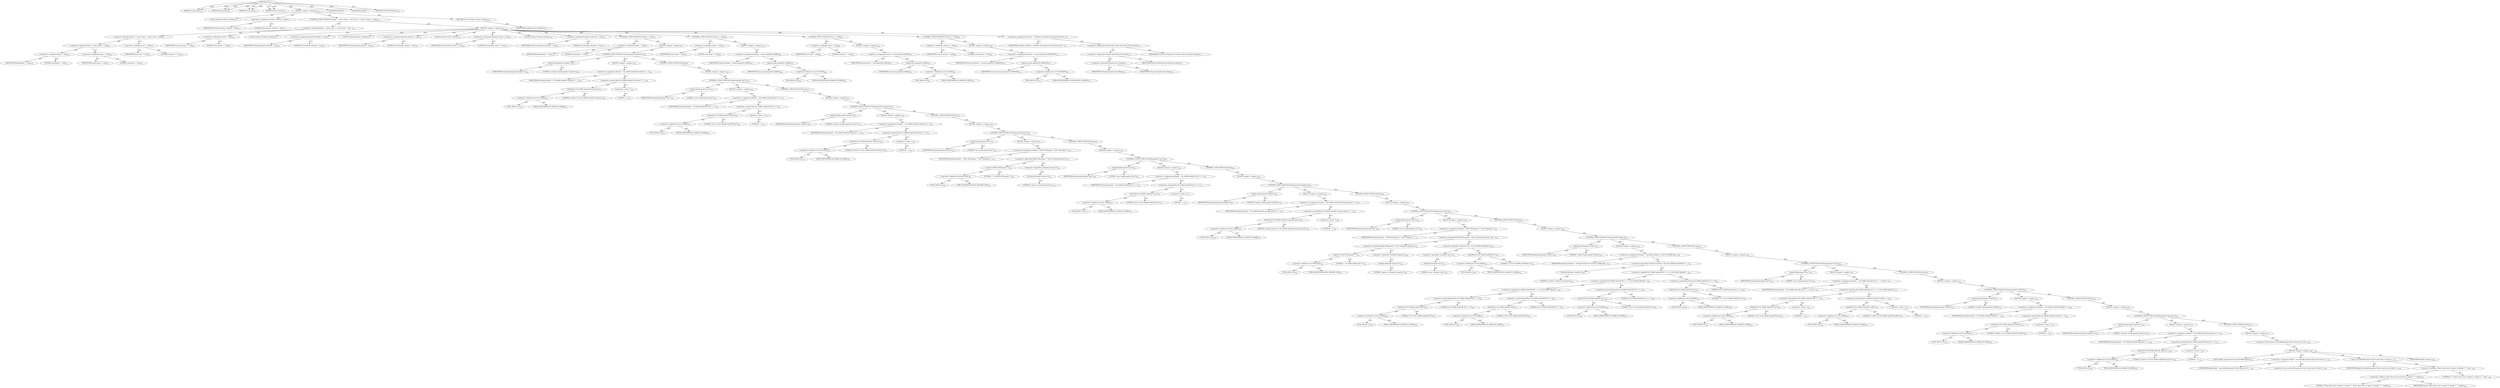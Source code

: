 digraph "isOs" {  
"111669149707" [label = <(METHOD,isOs)<SUB>215</SUB>> ]
"115964117008" [label = <(PARAM,String family)<SUB>215</SUB>> ]
"115964117009" [label = <(PARAM,String name)<SUB>215</SUB>> ]
"115964117010" [label = <(PARAM,String arch)<SUB>215</SUB>> ]
"115964117011" [label = <(PARAM,String version)<SUB>216</SUB>> ]
"25769803787" [label = <(BLOCK,&lt;empty&gt;,&lt;empty&gt;)<SUB>216</SUB>> ]
"94489280512" [label = <(LOCAL,boolean retValue: boolean)<SUB>217</SUB>> ]
"30064771098" [label = <(&lt;operator&gt;.assignment,boolean retValue = false)<SUB>217</SUB>> ]
"68719476758" [label = <(IDENTIFIER,retValue,boolean retValue = false)<SUB>217</SUB>> ]
"90194313228" [label = <(LITERAL,false,boolean retValue = false)<SUB>217</SUB>> ]
"47244640256" [label = <(CONTROL_STRUCTURE,IF,if (family != null || name != null || arch != null || version != null))<SUB>219</SUB>> ]
"30064771099" [label = <(&lt;operator&gt;.logicalOr,family != null || name != null || arch != null ...)<SUB>219</SUB>> ]
"30064771100" [label = <(&lt;operator&gt;.logicalOr,family != null || name != null || arch != null)<SUB>219</SUB>> ]
"30064771101" [label = <(&lt;operator&gt;.logicalOr,family != null || name != null)<SUB>219</SUB>> ]
"30064771102" [label = <(&lt;operator&gt;.notEquals,family != null)<SUB>219</SUB>> ]
"68719476759" [label = <(IDENTIFIER,family,family != null)<SUB>219</SUB>> ]
"90194313229" [label = <(LITERAL,null,family != null)<SUB>219</SUB>> ]
"30064771103" [label = <(&lt;operator&gt;.notEquals,name != null)<SUB>219</SUB>> ]
"68719476760" [label = <(IDENTIFIER,name,name != null)<SUB>219</SUB>> ]
"90194313230" [label = <(LITERAL,null,name != null)<SUB>219</SUB>> ]
"30064771104" [label = <(&lt;operator&gt;.notEquals,arch != null)<SUB>219</SUB>> ]
"68719476761" [label = <(IDENTIFIER,arch,arch != null)<SUB>219</SUB>> ]
"90194313231" [label = <(LITERAL,null,arch != null)<SUB>219</SUB>> ]
"30064771105" [label = <(&lt;operator&gt;.notEquals,version != null)<SUB>220</SUB>> ]
"68719476762" [label = <(IDENTIFIER,version,version != null)<SUB>220</SUB>> ]
"90194313232" [label = <(LITERAL,null,version != null)<SUB>220</SUB>> ]
"25769803788" [label = <(BLOCK,&lt;empty&gt;,&lt;empty&gt;)<SUB>220</SUB>> ]
"94489280513" [label = <(LOCAL,boolean isFamily: boolean)<SUB>222</SUB>> ]
"30064771106" [label = <(&lt;operator&gt;.assignment,boolean isFamily = true)<SUB>222</SUB>> ]
"68719476763" [label = <(IDENTIFIER,isFamily,boolean isFamily = true)<SUB>222</SUB>> ]
"90194313233" [label = <(LITERAL,true,boolean isFamily = true)<SUB>222</SUB>> ]
"94489280514" [label = <(LOCAL,boolean isName: boolean)<SUB>223</SUB>> ]
"30064771107" [label = <(&lt;operator&gt;.assignment,boolean isName = true)<SUB>223</SUB>> ]
"68719476764" [label = <(IDENTIFIER,isName,boolean isName = true)<SUB>223</SUB>> ]
"90194313234" [label = <(LITERAL,true,boolean isName = true)<SUB>223</SUB>> ]
"94489280515" [label = <(LOCAL,boolean isArch: boolean)<SUB>224</SUB>> ]
"30064771108" [label = <(&lt;operator&gt;.assignment,boolean isArch = true)<SUB>224</SUB>> ]
"68719476765" [label = <(IDENTIFIER,isArch,boolean isArch = true)<SUB>224</SUB>> ]
"90194313235" [label = <(LITERAL,true,boolean isArch = true)<SUB>224</SUB>> ]
"94489280516" [label = <(LOCAL,boolean isVersion: boolean)<SUB>225</SUB>> ]
"30064771109" [label = <(&lt;operator&gt;.assignment,boolean isVersion = true)<SUB>225</SUB>> ]
"68719476766" [label = <(IDENTIFIER,isVersion,boolean isVersion = true)<SUB>225</SUB>> ]
"90194313236" [label = <(LITERAL,true,boolean isVersion = true)<SUB>225</SUB>> ]
"47244640257" [label = <(CONTROL_STRUCTURE,IF,if (family != null))<SUB>227</SUB>> ]
"30064771110" [label = <(&lt;operator&gt;.notEquals,family != null)<SUB>227</SUB>> ]
"68719476767" [label = <(IDENTIFIER,family,family != null)<SUB>227</SUB>> ]
"90194313237" [label = <(LITERAL,null,family != null)<SUB>227</SUB>> ]
"25769803789" [label = <(BLOCK,&lt;empty&gt;,&lt;empty&gt;)<SUB>227</SUB>> ]
"47244640258" [label = <(CONTROL_STRUCTURE,IF,if (family.equals(&quot;windows&quot;)))<SUB>228</SUB>> ]
"30064771111" [label = <(equals,family.equals(&quot;windows&quot;))<SUB>228</SUB>> ]
"68719476768" [label = <(IDENTIFIER,family,family.equals(&quot;windows&quot;))<SUB>228</SUB>> ]
"90194313238" [label = <(LITERAL,&quot;windows&quot;,family.equals(&quot;windows&quot;))<SUB>228</SUB>> ]
"25769803790" [label = <(BLOCK,&lt;empty&gt;,&lt;empty&gt;)<SUB>228</SUB>> ]
"30064771112" [label = <(&lt;operator&gt;.assignment,isFamily = OS_NAME.indexOf(&quot;windows&quot;) &gt; -1)<SUB>229</SUB>> ]
"68719476769" [label = <(IDENTIFIER,isFamily,isFamily = OS_NAME.indexOf(&quot;windows&quot;) &gt; -1)<SUB>229</SUB>> ]
"30064771113" [label = <(&lt;operator&gt;.greaterThan,OS_NAME.indexOf(&quot;windows&quot;) &gt; -1)<SUB>229</SUB>> ]
"30064771114" [label = <(indexOf,Os.OS_NAME.indexOf(&quot;windows&quot;))<SUB>229</SUB>> ]
"30064771115" [label = <(&lt;operator&gt;.fieldAccess,Os.OS_NAME)<SUB>229</SUB>> ]
"180388626432" [label = <(TYPE_REF,Os,Os)<SUB>229</SUB>> ]
"55834574860" [label = <(FIELD_IDENTIFIER,OS_NAME,OS_NAME)<SUB>229</SUB>> ]
"90194313239" [label = <(LITERAL,&quot;windows&quot;,Os.OS_NAME.indexOf(&quot;windows&quot;))<SUB>229</SUB>> ]
"30064771116" [label = <(&lt;operator&gt;.minus,-1)<SUB>229</SUB>> ]
"90194313240" [label = <(LITERAL,1,-1)<SUB>229</SUB>> ]
"47244640259" [label = <(CONTROL_STRUCTURE,ELSE,else)<SUB>230</SUB>> ]
"25769803791" [label = <(BLOCK,&lt;empty&gt;,&lt;empty&gt;)<SUB>230</SUB>> ]
"47244640260" [label = <(CONTROL_STRUCTURE,IF,if (family.equals(&quot;os/2&quot;)))<SUB>230</SUB>> ]
"30064771117" [label = <(equals,family.equals(&quot;os/2&quot;))<SUB>230</SUB>> ]
"68719476770" [label = <(IDENTIFIER,family,family.equals(&quot;os/2&quot;))<SUB>230</SUB>> ]
"90194313241" [label = <(LITERAL,&quot;os/2&quot;,family.equals(&quot;os/2&quot;))<SUB>230</SUB>> ]
"25769803792" [label = <(BLOCK,&lt;empty&gt;,&lt;empty&gt;)<SUB>230</SUB>> ]
"30064771118" [label = <(&lt;operator&gt;.assignment,isFamily = OS_NAME.indexOf(&quot;os/2&quot;) &gt; -1)<SUB>231</SUB>> ]
"68719476771" [label = <(IDENTIFIER,isFamily,isFamily = OS_NAME.indexOf(&quot;os/2&quot;) &gt; -1)<SUB>231</SUB>> ]
"30064771119" [label = <(&lt;operator&gt;.greaterThan,OS_NAME.indexOf(&quot;os/2&quot;) &gt; -1)<SUB>231</SUB>> ]
"30064771120" [label = <(indexOf,Os.OS_NAME.indexOf(&quot;os/2&quot;))<SUB>231</SUB>> ]
"30064771121" [label = <(&lt;operator&gt;.fieldAccess,Os.OS_NAME)<SUB>231</SUB>> ]
"180388626433" [label = <(TYPE_REF,Os,Os)<SUB>231</SUB>> ]
"55834574861" [label = <(FIELD_IDENTIFIER,OS_NAME,OS_NAME)<SUB>231</SUB>> ]
"90194313242" [label = <(LITERAL,&quot;os/2&quot;,Os.OS_NAME.indexOf(&quot;os/2&quot;))<SUB>231</SUB>> ]
"30064771122" [label = <(&lt;operator&gt;.minus,-1)<SUB>231</SUB>> ]
"90194313243" [label = <(LITERAL,1,-1)<SUB>231</SUB>> ]
"47244640261" [label = <(CONTROL_STRUCTURE,ELSE,else)<SUB>232</SUB>> ]
"25769803793" [label = <(BLOCK,&lt;empty&gt;,&lt;empty&gt;)<SUB>232</SUB>> ]
"47244640262" [label = <(CONTROL_STRUCTURE,IF,if (family.equals(&quot;netware&quot;)))<SUB>232</SUB>> ]
"30064771123" [label = <(equals,family.equals(&quot;netware&quot;))<SUB>232</SUB>> ]
"68719476772" [label = <(IDENTIFIER,family,family.equals(&quot;netware&quot;))<SUB>232</SUB>> ]
"90194313244" [label = <(LITERAL,&quot;netware&quot;,family.equals(&quot;netware&quot;))<SUB>232</SUB>> ]
"25769803794" [label = <(BLOCK,&lt;empty&gt;,&lt;empty&gt;)<SUB>232</SUB>> ]
"30064771124" [label = <(&lt;operator&gt;.assignment,isFamily = OS_NAME.indexOf(&quot;netware&quot;) &gt; -1)<SUB>233</SUB>> ]
"68719476773" [label = <(IDENTIFIER,isFamily,isFamily = OS_NAME.indexOf(&quot;netware&quot;) &gt; -1)<SUB>233</SUB>> ]
"30064771125" [label = <(&lt;operator&gt;.greaterThan,OS_NAME.indexOf(&quot;netware&quot;) &gt; -1)<SUB>233</SUB>> ]
"30064771126" [label = <(indexOf,Os.OS_NAME.indexOf(&quot;netware&quot;))<SUB>233</SUB>> ]
"30064771127" [label = <(&lt;operator&gt;.fieldAccess,Os.OS_NAME)<SUB>233</SUB>> ]
"180388626434" [label = <(TYPE_REF,Os,Os)<SUB>233</SUB>> ]
"55834574862" [label = <(FIELD_IDENTIFIER,OS_NAME,OS_NAME)<SUB>233</SUB>> ]
"90194313245" [label = <(LITERAL,&quot;netware&quot;,Os.OS_NAME.indexOf(&quot;netware&quot;))<SUB>233</SUB>> ]
"30064771128" [label = <(&lt;operator&gt;.minus,-1)<SUB>233</SUB>> ]
"90194313246" [label = <(LITERAL,1,-1)<SUB>233</SUB>> ]
"47244640263" [label = <(CONTROL_STRUCTURE,ELSE,else)<SUB>234</SUB>> ]
"25769803795" [label = <(BLOCK,&lt;empty&gt;,&lt;empty&gt;)<SUB>234</SUB>> ]
"47244640264" [label = <(CONTROL_STRUCTURE,IF,if (family.equals(&quot;dos&quot;)))<SUB>234</SUB>> ]
"30064771129" [label = <(equals,family.equals(&quot;dos&quot;))<SUB>234</SUB>> ]
"68719476774" [label = <(IDENTIFIER,family,family.equals(&quot;dos&quot;))<SUB>234</SUB>> ]
"90194313247" [label = <(LITERAL,&quot;dos&quot;,family.equals(&quot;dos&quot;))<SUB>234</SUB>> ]
"25769803796" [label = <(BLOCK,&lt;empty&gt;,&lt;empty&gt;)<SUB>234</SUB>> ]
"30064771130" [label = <(&lt;operator&gt;.assignment,isFamily = PATH_SEP.equals(&quot;;&quot;) &amp;&amp; !isFamily(&quot;n...)<SUB>235</SUB>> ]
"68719476775" [label = <(IDENTIFIER,isFamily,isFamily = PATH_SEP.equals(&quot;;&quot;) &amp;&amp; !isFamily(&quot;n...)<SUB>235</SUB>> ]
"30064771131" [label = <(&lt;operator&gt;.logicalAnd,PATH_SEP.equals(&quot;;&quot;) &amp;&amp; !isFamily(&quot;netware&quot;))<SUB>235</SUB>> ]
"30064771132" [label = <(equals,Os.PATH_SEP.equals(&quot;;&quot;))<SUB>235</SUB>> ]
"30064771133" [label = <(&lt;operator&gt;.fieldAccess,Os.PATH_SEP)<SUB>235</SUB>> ]
"180388626435" [label = <(TYPE_REF,Os,Os)<SUB>235</SUB>> ]
"55834574863" [label = <(FIELD_IDENTIFIER,PATH_SEP,PATH_SEP)<SUB>235</SUB>> ]
"90194313248" [label = <(LITERAL,&quot;;&quot;,Os.PATH_SEP.equals(&quot;;&quot;))<SUB>235</SUB>> ]
"30064771134" [label = <(&lt;operator&gt;.logicalNot,!isFamily(&quot;netware&quot;))<SUB>235</SUB>> ]
"30064771135" [label = <(isFamily,isFamily(&quot;netware&quot;))<SUB>235</SUB>> ]
"90194313249" [label = <(LITERAL,&quot;netware&quot;,isFamily(&quot;netware&quot;))<SUB>235</SUB>> ]
"47244640265" [label = <(CONTROL_STRUCTURE,ELSE,else)<SUB>236</SUB>> ]
"25769803797" [label = <(BLOCK,&lt;empty&gt;,&lt;empty&gt;)<SUB>236</SUB>> ]
"47244640266" [label = <(CONTROL_STRUCTURE,IF,if (family.equals(&quot;mac&quot;)))<SUB>236</SUB>> ]
"30064771136" [label = <(equals,family.equals(&quot;mac&quot;))<SUB>236</SUB>> ]
"68719476776" [label = <(IDENTIFIER,family,family.equals(&quot;mac&quot;))<SUB>236</SUB>> ]
"90194313250" [label = <(LITERAL,&quot;mac&quot;,family.equals(&quot;mac&quot;))<SUB>236</SUB>> ]
"25769803798" [label = <(BLOCK,&lt;empty&gt;,&lt;empty&gt;)<SUB>236</SUB>> ]
"30064771137" [label = <(&lt;operator&gt;.assignment,isFamily = OS_NAME.indexOf(&quot;mac&quot;) &gt; -1)<SUB>237</SUB>> ]
"68719476777" [label = <(IDENTIFIER,isFamily,isFamily = OS_NAME.indexOf(&quot;mac&quot;) &gt; -1)<SUB>237</SUB>> ]
"30064771138" [label = <(&lt;operator&gt;.greaterThan,OS_NAME.indexOf(&quot;mac&quot;) &gt; -1)<SUB>237</SUB>> ]
"30064771139" [label = <(indexOf,Os.OS_NAME.indexOf(&quot;mac&quot;))<SUB>237</SUB>> ]
"30064771140" [label = <(&lt;operator&gt;.fieldAccess,Os.OS_NAME)<SUB>237</SUB>> ]
"180388626436" [label = <(TYPE_REF,Os,Os)<SUB>237</SUB>> ]
"55834574864" [label = <(FIELD_IDENTIFIER,OS_NAME,OS_NAME)<SUB>237</SUB>> ]
"90194313251" [label = <(LITERAL,&quot;mac&quot;,Os.OS_NAME.indexOf(&quot;mac&quot;))<SUB>237</SUB>> ]
"30064771141" [label = <(&lt;operator&gt;.minus,-1)<SUB>237</SUB>> ]
"90194313252" [label = <(LITERAL,1,-1)<SUB>237</SUB>> ]
"47244640267" [label = <(CONTROL_STRUCTURE,ELSE,else)<SUB>238</SUB>> ]
"25769803799" [label = <(BLOCK,&lt;empty&gt;,&lt;empty&gt;)<SUB>238</SUB>> ]
"47244640268" [label = <(CONTROL_STRUCTURE,IF,if (family.equals(&quot;tandem&quot;)))<SUB>238</SUB>> ]
"30064771142" [label = <(equals,family.equals(&quot;tandem&quot;))<SUB>238</SUB>> ]
"68719476778" [label = <(IDENTIFIER,family,family.equals(&quot;tandem&quot;))<SUB>238</SUB>> ]
"90194313253" [label = <(LITERAL,&quot;tandem&quot;,family.equals(&quot;tandem&quot;))<SUB>238</SUB>> ]
"25769803800" [label = <(BLOCK,&lt;empty&gt;,&lt;empty&gt;)<SUB>238</SUB>> ]
"30064771143" [label = <(&lt;operator&gt;.assignment,isFamily = OS_NAME.indexOf(&quot;nonstop_kernel&quot;) &gt; -1)<SUB>239</SUB>> ]
"68719476779" [label = <(IDENTIFIER,isFamily,isFamily = OS_NAME.indexOf(&quot;nonstop_kernel&quot;) &gt; -1)<SUB>239</SUB>> ]
"30064771144" [label = <(&lt;operator&gt;.greaterThan,OS_NAME.indexOf(&quot;nonstop_kernel&quot;) &gt; -1)<SUB>239</SUB>> ]
"30064771145" [label = <(indexOf,Os.OS_NAME.indexOf(&quot;nonstop_kernel&quot;))<SUB>239</SUB>> ]
"30064771146" [label = <(&lt;operator&gt;.fieldAccess,Os.OS_NAME)<SUB>239</SUB>> ]
"180388626437" [label = <(TYPE_REF,Os,Os)<SUB>239</SUB>> ]
"55834574865" [label = <(FIELD_IDENTIFIER,OS_NAME,OS_NAME)<SUB>239</SUB>> ]
"90194313254" [label = <(LITERAL,&quot;nonstop_kernel&quot;,Os.OS_NAME.indexOf(&quot;nonstop_kernel&quot;))<SUB>239</SUB>> ]
"30064771147" [label = <(&lt;operator&gt;.minus,-1)<SUB>239</SUB>> ]
"90194313255" [label = <(LITERAL,1,-1)<SUB>239</SUB>> ]
"47244640269" [label = <(CONTROL_STRUCTURE,ELSE,else)<SUB>240</SUB>> ]
"25769803801" [label = <(BLOCK,&lt;empty&gt;,&lt;empty&gt;)<SUB>240</SUB>> ]
"47244640270" [label = <(CONTROL_STRUCTURE,IF,if (family.equals(&quot;unix&quot;)))<SUB>240</SUB>> ]
"30064771148" [label = <(equals,family.equals(&quot;unix&quot;))<SUB>240</SUB>> ]
"68719476780" [label = <(IDENTIFIER,family,family.equals(&quot;unix&quot;))<SUB>240</SUB>> ]
"90194313256" [label = <(LITERAL,&quot;unix&quot;,family.equals(&quot;unix&quot;))<SUB>240</SUB>> ]
"25769803802" [label = <(BLOCK,&lt;empty&gt;,&lt;empty&gt;)<SUB>240</SUB>> ]
"30064771149" [label = <(&lt;operator&gt;.assignment,isFamily = PATH_SEP.equals(&quot;:&quot;) &amp;&amp; !isFamily(&quot;o...)<SUB>241</SUB>> ]
"68719476781" [label = <(IDENTIFIER,isFamily,isFamily = PATH_SEP.equals(&quot;:&quot;) &amp;&amp; !isFamily(&quot;o...)<SUB>241</SUB>> ]
"30064771150" [label = <(&lt;operator&gt;.logicalAnd,PATH_SEP.equals(&quot;:&quot;) &amp;&amp; !isFamily(&quot;openvms&quot;) &amp;&amp;...)<SUB>241</SUB>> ]
"30064771151" [label = <(&lt;operator&gt;.logicalAnd,PATH_SEP.equals(&quot;:&quot;) &amp;&amp; !isFamily(&quot;openvms&quot;))<SUB>241</SUB>> ]
"30064771152" [label = <(equals,Os.PATH_SEP.equals(&quot;:&quot;))<SUB>241</SUB>> ]
"30064771153" [label = <(&lt;operator&gt;.fieldAccess,Os.PATH_SEP)<SUB>241</SUB>> ]
"180388626438" [label = <(TYPE_REF,Os,Os)<SUB>241</SUB>> ]
"55834574866" [label = <(FIELD_IDENTIFIER,PATH_SEP,PATH_SEP)<SUB>241</SUB>> ]
"90194313257" [label = <(LITERAL,&quot;:&quot;,Os.PATH_SEP.equals(&quot;:&quot;))<SUB>241</SUB>> ]
"30064771154" [label = <(&lt;operator&gt;.logicalNot,!isFamily(&quot;openvms&quot;))<SUB>242</SUB>> ]
"30064771155" [label = <(isFamily,isFamily(&quot;openvms&quot;))<SUB>242</SUB>> ]
"90194313258" [label = <(LITERAL,&quot;openvms&quot;,isFamily(&quot;openvms&quot;))<SUB>242</SUB>> ]
"30064771156" [label = <(&lt;operator&gt;.logicalOr,!isFamily(&quot;mac&quot;) || OS_NAME.endsWith(&quot;x&quot;))<SUB>243</SUB>> ]
"30064771157" [label = <(&lt;operator&gt;.logicalNot,!isFamily(&quot;mac&quot;))<SUB>243</SUB>> ]
"30064771158" [label = <(isFamily,isFamily(&quot;mac&quot;))<SUB>243</SUB>> ]
"90194313259" [label = <(LITERAL,&quot;mac&quot;,isFamily(&quot;mac&quot;))<SUB>243</SUB>> ]
"30064771159" [label = <(endsWith,Os.OS_NAME.endsWith(&quot;x&quot;))<SUB>243</SUB>> ]
"30064771160" [label = <(&lt;operator&gt;.fieldAccess,Os.OS_NAME)<SUB>243</SUB>> ]
"180388626439" [label = <(TYPE_REF,Os,Os)<SUB>243</SUB>> ]
"55834574867" [label = <(FIELD_IDENTIFIER,OS_NAME,OS_NAME)<SUB>243</SUB>> ]
"90194313260" [label = <(LITERAL,&quot;x&quot;,Os.OS_NAME.endsWith(&quot;x&quot;))<SUB>243</SUB>> ]
"47244640271" [label = <(CONTROL_STRUCTURE,ELSE,else)<SUB>244</SUB>> ]
"25769803803" [label = <(BLOCK,&lt;empty&gt;,&lt;empty&gt;)<SUB>244</SUB>> ]
"47244640272" [label = <(CONTROL_STRUCTURE,IF,if (family.equals(&quot;win9x&quot;)))<SUB>244</SUB>> ]
"30064771161" [label = <(equals,family.equals(&quot;win9x&quot;))<SUB>244</SUB>> ]
"68719476782" [label = <(IDENTIFIER,family,family.equals(&quot;win9x&quot;))<SUB>244</SUB>> ]
"90194313261" [label = <(LITERAL,&quot;win9x&quot;,family.equals(&quot;win9x&quot;))<SUB>244</SUB>> ]
"25769803804" [label = <(BLOCK,&lt;empty&gt;,&lt;empty&gt;)<SUB>244</SUB>> ]
"30064771162" [label = <(&lt;operator&gt;.assignment,isFamily = isFamily(&quot;windows&quot;) &amp;&amp; (OS_NAME.inde...)<SUB>245</SUB>> ]
"68719476783" [label = <(IDENTIFIER,isFamily,isFamily = isFamily(&quot;windows&quot;) &amp;&amp; (OS_NAME.inde...)<SUB>245</SUB>> ]
"30064771163" [label = <(&lt;operator&gt;.logicalAnd,isFamily(&quot;windows&quot;) &amp;&amp; (OS_NAME.indexOf(&quot;95&quot;) &gt;...)<SUB>245</SUB>> ]
"30064771164" [label = <(isFamily,isFamily(&quot;windows&quot;))<SUB>245</SUB>> ]
"90194313262" [label = <(LITERAL,&quot;windows&quot;,isFamily(&quot;windows&quot;))<SUB>245</SUB>> ]
"30064771165" [label = <(&lt;operator&gt;.logicalOr,OS_NAME.indexOf(&quot;95&quot;) &gt;= 0 || OS_NAME.indexOf(&quot;...)<SUB>246</SUB>> ]
"30064771166" [label = <(&lt;operator&gt;.logicalOr,OS_NAME.indexOf(&quot;95&quot;) &gt;= 0 || OS_NAME.indexOf(&quot;...)<SUB>246</SUB>> ]
"30064771167" [label = <(&lt;operator&gt;.logicalOr,OS_NAME.indexOf(&quot;95&quot;) &gt;= 0 || OS_NAME.indexOf(&quot;...)<SUB>246</SUB>> ]
"30064771168" [label = <(&lt;operator&gt;.greaterEqualsThan,OS_NAME.indexOf(&quot;95&quot;) &gt;= 0)<SUB>246</SUB>> ]
"30064771169" [label = <(indexOf,Os.OS_NAME.indexOf(&quot;95&quot;))<SUB>246</SUB>> ]
"30064771170" [label = <(&lt;operator&gt;.fieldAccess,Os.OS_NAME)<SUB>246</SUB>> ]
"180388626440" [label = <(TYPE_REF,Os,Os)<SUB>246</SUB>> ]
"55834574868" [label = <(FIELD_IDENTIFIER,OS_NAME,OS_NAME)<SUB>246</SUB>> ]
"90194313263" [label = <(LITERAL,&quot;95&quot;,Os.OS_NAME.indexOf(&quot;95&quot;))<SUB>246</SUB>> ]
"90194313264" [label = <(LITERAL,0,OS_NAME.indexOf(&quot;95&quot;) &gt;= 0)<SUB>246</SUB>> ]
"30064771171" [label = <(&lt;operator&gt;.greaterEqualsThan,OS_NAME.indexOf(&quot;98&quot;) &gt;= 0)<SUB>247</SUB>> ]
"30064771172" [label = <(indexOf,Os.OS_NAME.indexOf(&quot;98&quot;))<SUB>247</SUB>> ]
"30064771173" [label = <(&lt;operator&gt;.fieldAccess,Os.OS_NAME)<SUB>247</SUB>> ]
"180388626441" [label = <(TYPE_REF,Os,Os)<SUB>247</SUB>> ]
"55834574869" [label = <(FIELD_IDENTIFIER,OS_NAME,OS_NAME)<SUB>247</SUB>> ]
"90194313265" [label = <(LITERAL,&quot;98&quot;,Os.OS_NAME.indexOf(&quot;98&quot;))<SUB>247</SUB>> ]
"90194313266" [label = <(LITERAL,0,OS_NAME.indexOf(&quot;98&quot;) &gt;= 0)<SUB>247</SUB>> ]
"30064771174" [label = <(&lt;operator&gt;.greaterEqualsThan,OS_NAME.indexOf(&quot;me&quot;) &gt;= 0)<SUB>248</SUB>> ]
"30064771175" [label = <(indexOf,Os.OS_NAME.indexOf(&quot;me&quot;))<SUB>248</SUB>> ]
"30064771176" [label = <(&lt;operator&gt;.fieldAccess,Os.OS_NAME)<SUB>248</SUB>> ]
"180388626442" [label = <(TYPE_REF,Os,Os)<SUB>248</SUB>> ]
"55834574870" [label = <(FIELD_IDENTIFIER,OS_NAME,OS_NAME)<SUB>248</SUB>> ]
"90194313267" [label = <(LITERAL,&quot;me&quot;,Os.OS_NAME.indexOf(&quot;me&quot;))<SUB>248</SUB>> ]
"90194313268" [label = <(LITERAL,0,OS_NAME.indexOf(&quot;me&quot;) &gt;= 0)<SUB>248</SUB>> ]
"30064771177" [label = <(&lt;operator&gt;.greaterEqualsThan,OS_NAME.indexOf(&quot;ce&quot;) &gt;= 0)<SUB>249</SUB>> ]
"30064771178" [label = <(indexOf,Os.OS_NAME.indexOf(&quot;ce&quot;))<SUB>249</SUB>> ]
"30064771179" [label = <(&lt;operator&gt;.fieldAccess,Os.OS_NAME)<SUB>249</SUB>> ]
"180388626443" [label = <(TYPE_REF,Os,Os)<SUB>249</SUB>> ]
"55834574871" [label = <(FIELD_IDENTIFIER,OS_NAME,OS_NAME)<SUB>249</SUB>> ]
"90194313269" [label = <(LITERAL,&quot;ce&quot;,Os.OS_NAME.indexOf(&quot;ce&quot;))<SUB>249</SUB>> ]
"90194313270" [label = <(LITERAL,0,OS_NAME.indexOf(&quot;ce&quot;) &gt;= 0)<SUB>249</SUB>> ]
"47244640273" [label = <(CONTROL_STRUCTURE,ELSE,else)<SUB>250</SUB>> ]
"25769803805" [label = <(BLOCK,&lt;empty&gt;,&lt;empty&gt;)<SUB>250</SUB>> ]
"47244640274" [label = <(CONTROL_STRUCTURE,IF,if (family.equals(&quot;z/os&quot;)))<SUB>250</SUB>> ]
"30064771180" [label = <(equals,family.equals(&quot;z/os&quot;))<SUB>250</SUB>> ]
"68719476784" [label = <(IDENTIFIER,family,family.equals(&quot;z/os&quot;))<SUB>250</SUB>> ]
"90194313271" [label = <(LITERAL,&quot;z/os&quot;,family.equals(&quot;z/os&quot;))<SUB>250</SUB>> ]
"25769803806" [label = <(BLOCK,&lt;empty&gt;,&lt;empty&gt;)<SUB>250</SUB>> ]
"30064771181" [label = <(&lt;operator&gt;.assignment,isFamily = OS_NAME.indexOf(&quot;z/os&quot;) &gt; -1 || OS_N...)<SUB>251</SUB>> ]
"68719476785" [label = <(IDENTIFIER,isFamily,isFamily = OS_NAME.indexOf(&quot;z/os&quot;) &gt; -1 || OS_N...)<SUB>251</SUB>> ]
"30064771182" [label = <(&lt;operator&gt;.logicalOr,OS_NAME.indexOf(&quot;z/os&quot;) &gt; -1 || OS_NAME.indexOf...)<SUB>251</SUB>> ]
"30064771183" [label = <(&lt;operator&gt;.greaterThan,OS_NAME.indexOf(&quot;z/os&quot;) &gt; -1)<SUB>251</SUB>> ]
"30064771184" [label = <(indexOf,Os.OS_NAME.indexOf(&quot;z/os&quot;))<SUB>251</SUB>> ]
"30064771185" [label = <(&lt;operator&gt;.fieldAccess,Os.OS_NAME)<SUB>251</SUB>> ]
"180388626444" [label = <(TYPE_REF,Os,Os)<SUB>251</SUB>> ]
"55834574872" [label = <(FIELD_IDENTIFIER,OS_NAME,OS_NAME)<SUB>251</SUB>> ]
"90194313272" [label = <(LITERAL,&quot;z/os&quot;,Os.OS_NAME.indexOf(&quot;z/os&quot;))<SUB>251</SUB>> ]
"30064771186" [label = <(&lt;operator&gt;.minus,-1)<SUB>251</SUB>> ]
"90194313273" [label = <(LITERAL,1,-1)<SUB>251</SUB>> ]
"30064771187" [label = <(&lt;operator&gt;.greaterThan,OS_NAME.indexOf(&quot;os/390&quot;) &gt; -1)<SUB>252</SUB>> ]
"30064771188" [label = <(indexOf,Os.OS_NAME.indexOf(&quot;os/390&quot;))<SUB>252</SUB>> ]
"30064771189" [label = <(&lt;operator&gt;.fieldAccess,Os.OS_NAME)<SUB>252</SUB>> ]
"180388626445" [label = <(TYPE_REF,Os,Os)<SUB>252</SUB>> ]
"55834574873" [label = <(FIELD_IDENTIFIER,OS_NAME,OS_NAME)<SUB>252</SUB>> ]
"90194313274" [label = <(LITERAL,&quot;os/390&quot;,Os.OS_NAME.indexOf(&quot;os/390&quot;))<SUB>252</SUB>> ]
"30064771190" [label = <(&lt;operator&gt;.minus,-1)<SUB>252</SUB>> ]
"90194313275" [label = <(LITERAL,1,-1)<SUB>252</SUB>> ]
"47244640275" [label = <(CONTROL_STRUCTURE,ELSE,else)<SUB>253</SUB>> ]
"25769803807" [label = <(BLOCK,&lt;empty&gt;,&lt;empty&gt;)<SUB>253</SUB>> ]
"47244640276" [label = <(CONTROL_STRUCTURE,IF,if (family.equals(&quot;os/400&quot;)))<SUB>253</SUB>> ]
"30064771191" [label = <(equals,family.equals(&quot;os/400&quot;))<SUB>253</SUB>> ]
"68719476786" [label = <(IDENTIFIER,family,family.equals(&quot;os/400&quot;))<SUB>253</SUB>> ]
"90194313276" [label = <(LITERAL,&quot;os/400&quot;,family.equals(&quot;os/400&quot;))<SUB>253</SUB>> ]
"25769803808" [label = <(BLOCK,&lt;empty&gt;,&lt;empty&gt;)<SUB>253</SUB>> ]
"30064771192" [label = <(&lt;operator&gt;.assignment,isFamily = OS_NAME.indexOf(&quot;os/400&quot;) &gt; -1)<SUB>254</SUB>> ]
"68719476787" [label = <(IDENTIFIER,isFamily,isFamily = OS_NAME.indexOf(&quot;os/400&quot;) &gt; -1)<SUB>254</SUB>> ]
"30064771193" [label = <(&lt;operator&gt;.greaterThan,OS_NAME.indexOf(&quot;os/400&quot;) &gt; -1)<SUB>254</SUB>> ]
"30064771194" [label = <(indexOf,Os.OS_NAME.indexOf(&quot;os/400&quot;))<SUB>254</SUB>> ]
"30064771195" [label = <(&lt;operator&gt;.fieldAccess,Os.OS_NAME)<SUB>254</SUB>> ]
"180388626446" [label = <(TYPE_REF,Os,Os)<SUB>254</SUB>> ]
"55834574874" [label = <(FIELD_IDENTIFIER,OS_NAME,OS_NAME)<SUB>254</SUB>> ]
"90194313277" [label = <(LITERAL,&quot;os/400&quot;,Os.OS_NAME.indexOf(&quot;os/400&quot;))<SUB>254</SUB>> ]
"30064771196" [label = <(&lt;operator&gt;.minus,-1)<SUB>254</SUB>> ]
"90194313278" [label = <(LITERAL,1,-1)<SUB>254</SUB>> ]
"47244640277" [label = <(CONTROL_STRUCTURE,ELSE,else)<SUB>255</SUB>> ]
"25769803809" [label = <(BLOCK,&lt;empty&gt;,&lt;empty&gt;)<SUB>255</SUB>> ]
"47244640278" [label = <(CONTROL_STRUCTURE,IF,if (family.equals(&quot;openvms&quot;)))<SUB>255</SUB>> ]
"30064771197" [label = <(equals,family.equals(&quot;openvms&quot;))<SUB>255</SUB>> ]
"68719476788" [label = <(IDENTIFIER,family,family.equals(&quot;openvms&quot;))<SUB>255</SUB>> ]
"90194313279" [label = <(LITERAL,&quot;openvms&quot;,family.equals(&quot;openvms&quot;))<SUB>255</SUB>> ]
"25769803810" [label = <(BLOCK,&lt;empty&gt;,&lt;empty&gt;)<SUB>255</SUB>> ]
"30064771198" [label = <(&lt;operator&gt;.assignment,isFamily = OS_NAME.indexOf(&quot;openvms&quot;) &gt; -1)<SUB>256</SUB>> ]
"68719476789" [label = <(IDENTIFIER,isFamily,isFamily = OS_NAME.indexOf(&quot;openvms&quot;) &gt; -1)<SUB>256</SUB>> ]
"30064771199" [label = <(&lt;operator&gt;.greaterThan,OS_NAME.indexOf(&quot;openvms&quot;) &gt; -1)<SUB>256</SUB>> ]
"30064771200" [label = <(indexOf,Os.OS_NAME.indexOf(&quot;openvms&quot;))<SUB>256</SUB>> ]
"30064771201" [label = <(&lt;operator&gt;.fieldAccess,Os.OS_NAME)<SUB>256</SUB>> ]
"180388626447" [label = <(TYPE_REF,Os,Os)<SUB>256</SUB>> ]
"55834574875" [label = <(FIELD_IDENTIFIER,OS_NAME,OS_NAME)<SUB>256</SUB>> ]
"90194313280" [label = <(LITERAL,&quot;openvms&quot;,Os.OS_NAME.indexOf(&quot;openvms&quot;))<SUB>256</SUB>> ]
"30064771202" [label = <(&lt;operator&gt;.minus,-1)<SUB>256</SUB>> ]
"90194313281" [label = <(LITERAL,1,-1)<SUB>256</SUB>> ]
"47244640279" [label = <(CONTROL_STRUCTURE,ELSE,else)<SUB>257</SUB>> ]
"25769803811" [label = <(BLOCK,&lt;empty&gt;,&lt;empty&gt;)<SUB>257</SUB>> ]
"30064771203" [label = <(&lt;operator&gt;.throw,throw new BuildException(&quot;Don\'t know how to de...)<SUB>258</SUB>> ]
"25769803812" [label = <(BLOCK,&lt;empty&gt;,&lt;empty&gt;)<SUB>258</SUB>> ]
"94489280517" [label = <(LOCAL,$obj0: org.apache.tools.ant.BuildException)<SUB>258</SUB>> ]
"30064771204" [label = <(&lt;operator&gt;.assignment,$obj0 = new BuildException(&quot;Don\'t know how to ...)<SUB>258</SUB>> ]
"68719476790" [label = <(IDENTIFIER,$obj0,$obj0 = new BuildException(&quot;Don\'t know how to ...)<SUB>258</SUB>> ]
"30064771205" [label = <(&lt;operator&gt;.alloc,new BuildException(&quot;Don\'t know how to detect o...)<SUB>258</SUB>> ]
"30064771206" [label = <(&lt;init&gt;,new BuildException(&quot;Don\'t know how to detect o...)<SUB>258</SUB>> ]
"68719476791" [label = <(IDENTIFIER,$obj0,new BuildException(&quot;Don\'t know how to detect o...)<SUB>258</SUB>> ]
"30064771207" [label = <(&lt;operator&gt;.addition,&quot;Don\'t know how to detect os family \&quot;&quot; + fami...)<SUB>259</SUB>> ]
"30064771208" [label = <(&lt;operator&gt;.addition,&quot;Don\'t know how to detect os family \&quot;&quot; + family)<SUB>259</SUB>> ]
"90194313282" [label = <(LITERAL,&quot;Don\'t know how to detect os family \&quot;&quot;,&quot;Don\'t know how to detect os family \&quot;&quot; + family)<SUB>259</SUB>> ]
"68719476792" [label = <(IDENTIFIER,family,&quot;Don\'t know how to detect os family \&quot;&quot; + family)<SUB>260</SUB>> ]
"90194313283" [label = <(LITERAL,&quot;\&quot;&quot;,&quot;Don\'t know how to detect os family \&quot;&quot; + fami...)<SUB>260</SUB>> ]
"68719476793" [label = <(IDENTIFIER,$obj0,&lt;empty&gt;)<SUB>258</SUB>> ]
"47244640280" [label = <(CONTROL_STRUCTURE,IF,if (name != null))<SUB>263</SUB>> ]
"30064771209" [label = <(&lt;operator&gt;.notEquals,name != null)<SUB>263</SUB>> ]
"68719476794" [label = <(IDENTIFIER,name,name != null)<SUB>263</SUB>> ]
"90194313284" [label = <(LITERAL,null,name != null)<SUB>263</SUB>> ]
"25769803813" [label = <(BLOCK,&lt;empty&gt;,&lt;empty&gt;)<SUB>263</SUB>> ]
"30064771210" [label = <(&lt;operator&gt;.assignment,isName = name.equals(OS_NAME))<SUB>264</SUB>> ]
"68719476795" [label = <(IDENTIFIER,isName,isName = name.equals(OS_NAME))<SUB>264</SUB>> ]
"30064771211" [label = <(equals,name.equals(OS_NAME))<SUB>264</SUB>> ]
"68719476796" [label = <(IDENTIFIER,name,name.equals(OS_NAME))<SUB>264</SUB>> ]
"30064771212" [label = <(&lt;operator&gt;.fieldAccess,Os.OS_NAME)<SUB>264</SUB>> ]
"180388626448" [label = <(TYPE_REF,Os,Os)<SUB>264</SUB>> ]
"55834574876" [label = <(FIELD_IDENTIFIER,OS_NAME,OS_NAME)<SUB>264</SUB>> ]
"47244640281" [label = <(CONTROL_STRUCTURE,IF,if (arch != null))<SUB>266</SUB>> ]
"30064771213" [label = <(&lt;operator&gt;.notEquals,arch != null)<SUB>266</SUB>> ]
"68719476797" [label = <(IDENTIFIER,arch,arch != null)<SUB>266</SUB>> ]
"90194313285" [label = <(LITERAL,null,arch != null)<SUB>266</SUB>> ]
"25769803814" [label = <(BLOCK,&lt;empty&gt;,&lt;empty&gt;)<SUB>266</SUB>> ]
"30064771214" [label = <(&lt;operator&gt;.assignment,isArch = arch.equals(OS_ARCH))<SUB>267</SUB>> ]
"68719476798" [label = <(IDENTIFIER,isArch,isArch = arch.equals(OS_ARCH))<SUB>267</SUB>> ]
"30064771215" [label = <(equals,arch.equals(OS_ARCH))<SUB>267</SUB>> ]
"68719476799" [label = <(IDENTIFIER,arch,arch.equals(OS_ARCH))<SUB>267</SUB>> ]
"30064771216" [label = <(&lt;operator&gt;.fieldAccess,Os.OS_ARCH)<SUB>267</SUB>> ]
"180388626449" [label = <(TYPE_REF,Os,Os)<SUB>267</SUB>> ]
"55834574877" [label = <(FIELD_IDENTIFIER,OS_ARCH,OS_ARCH)<SUB>267</SUB>> ]
"47244640282" [label = <(CONTROL_STRUCTURE,IF,if (version != null))<SUB>269</SUB>> ]
"30064771217" [label = <(&lt;operator&gt;.notEquals,version != null)<SUB>269</SUB>> ]
"68719476800" [label = <(IDENTIFIER,version,version != null)<SUB>269</SUB>> ]
"90194313286" [label = <(LITERAL,null,version != null)<SUB>269</SUB>> ]
"25769803815" [label = <(BLOCK,&lt;empty&gt;,&lt;empty&gt;)<SUB>269</SUB>> ]
"30064771218" [label = <(&lt;operator&gt;.assignment,isVersion = version.equals(OS_VERSION))<SUB>270</SUB>> ]
"68719476801" [label = <(IDENTIFIER,isVersion,isVersion = version.equals(OS_VERSION))<SUB>270</SUB>> ]
"30064771219" [label = <(equals,version.equals(OS_VERSION))<SUB>270</SUB>> ]
"68719476802" [label = <(IDENTIFIER,version,version.equals(OS_VERSION))<SUB>270</SUB>> ]
"30064771220" [label = <(&lt;operator&gt;.fieldAccess,Os.OS_VERSION)<SUB>270</SUB>> ]
"180388626450" [label = <(TYPE_REF,Os,Os)<SUB>270</SUB>> ]
"55834574878" [label = <(FIELD_IDENTIFIER,OS_VERSION,OS_VERSION)<SUB>270</SUB>> ]
"30064771221" [label = <(&lt;operator&gt;.assignment,retValue = isFamily &amp;&amp; isName &amp;&amp; isArch &amp;&amp; isVe...)<SUB>272</SUB>> ]
"68719476803" [label = <(IDENTIFIER,retValue,retValue = isFamily &amp;&amp; isName &amp;&amp; isArch &amp;&amp; isVe...)<SUB>272</SUB>> ]
"30064771222" [label = <(&lt;operator&gt;.logicalAnd,isFamily &amp;&amp; isName &amp;&amp; isArch &amp;&amp; isVersion)<SUB>272</SUB>> ]
"30064771223" [label = <(&lt;operator&gt;.logicalAnd,isFamily &amp;&amp; isName &amp;&amp; isArch)<SUB>272</SUB>> ]
"30064771224" [label = <(&lt;operator&gt;.logicalAnd,isFamily &amp;&amp; isName)<SUB>272</SUB>> ]
"68719476804" [label = <(IDENTIFIER,isFamily,isFamily &amp;&amp; isName)<SUB>272</SUB>> ]
"68719476805" [label = <(IDENTIFIER,isName,isFamily &amp;&amp; isName)<SUB>272</SUB>> ]
"68719476806" [label = <(IDENTIFIER,isArch,isFamily &amp;&amp; isName &amp;&amp; isArch)<SUB>272</SUB>> ]
"68719476807" [label = <(IDENTIFIER,isVersion,isFamily &amp;&amp; isName &amp;&amp; isArch &amp;&amp; isVersion)<SUB>272</SUB>> ]
"146028888069" [label = <(RETURN,return retValue;,return retValue;)<SUB>274</SUB>> ]
"68719476808" [label = <(IDENTIFIER,retValue,return retValue;)<SUB>274</SUB>> ]
"133143986210" [label = <(MODIFIER,PUBLIC)> ]
"133143986211" [label = <(MODIFIER,STATIC)> ]
"128849018891" [label = <(METHOD_RETURN,boolean)<SUB>215</SUB>> ]
  "111669149707" -> "115964117008"  [ label = "AST: "] 
  "111669149707" -> "115964117009"  [ label = "AST: "] 
  "111669149707" -> "115964117010"  [ label = "AST: "] 
  "111669149707" -> "115964117011"  [ label = "AST: "] 
  "111669149707" -> "25769803787"  [ label = "AST: "] 
  "111669149707" -> "133143986210"  [ label = "AST: "] 
  "111669149707" -> "133143986211"  [ label = "AST: "] 
  "111669149707" -> "128849018891"  [ label = "AST: "] 
  "25769803787" -> "94489280512"  [ label = "AST: "] 
  "25769803787" -> "30064771098"  [ label = "AST: "] 
  "25769803787" -> "47244640256"  [ label = "AST: "] 
  "25769803787" -> "146028888069"  [ label = "AST: "] 
  "30064771098" -> "68719476758"  [ label = "AST: "] 
  "30064771098" -> "90194313228"  [ label = "AST: "] 
  "47244640256" -> "30064771099"  [ label = "AST: "] 
  "47244640256" -> "25769803788"  [ label = "AST: "] 
  "30064771099" -> "30064771100"  [ label = "AST: "] 
  "30064771099" -> "30064771105"  [ label = "AST: "] 
  "30064771100" -> "30064771101"  [ label = "AST: "] 
  "30064771100" -> "30064771104"  [ label = "AST: "] 
  "30064771101" -> "30064771102"  [ label = "AST: "] 
  "30064771101" -> "30064771103"  [ label = "AST: "] 
  "30064771102" -> "68719476759"  [ label = "AST: "] 
  "30064771102" -> "90194313229"  [ label = "AST: "] 
  "30064771103" -> "68719476760"  [ label = "AST: "] 
  "30064771103" -> "90194313230"  [ label = "AST: "] 
  "30064771104" -> "68719476761"  [ label = "AST: "] 
  "30064771104" -> "90194313231"  [ label = "AST: "] 
  "30064771105" -> "68719476762"  [ label = "AST: "] 
  "30064771105" -> "90194313232"  [ label = "AST: "] 
  "25769803788" -> "94489280513"  [ label = "AST: "] 
  "25769803788" -> "30064771106"  [ label = "AST: "] 
  "25769803788" -> "94489280514"  [ label = "AST: "] 
  "25769803788" -> "30064771107"  [ label = "AST: "] 
  "25769803788" -> "94489280515"  [ label = "AST: "] 
  "25769803788" -> "30064771108"  [ label = "AST: "] 
  "25769803788" -> "94489280516"  [ label = "AST: "] 
  "25769803788" -> "30064771109"  [ label = "AST: "] 
  "25769803788" -> "47244640257"  [ label = "AST: "] 
  "25769803788" -> "47244640280"  [ label = "AST: "] 
  "25769803788" -> "47244640281"  [ label = "AST: "] 
  "25769803788" -> "47244640282"  [ label = "AST: "] 
  "25769803788" -> "30064771221"  [ label = "AST: "] 
  "30064771106" -> "68719476763"  [ label = "AST: "] 
  "30064771106" -> "90194313233"  [ label = "AST: "] 
  "30064771107" -> "68719476764"  [ label = "AST: "] 
  "30064771107" -> "90194313234"  [ label = "AST: "] 
  "30064771108" -> "68719476765"  [ label = "AST: "] 
  "30064771108" -> "90194313235"  [ label = "AST: "] 
  "30064771109" -> "68719476766"  [ label = "AST: "] 
  "30064771109" -> "90194313236"  [ label = "AST: "] 
  "47244640257" -> "30064771110"  [ label = "AST: "] 
  "47244640257" -> "25769803789"  [ label = "AST: "] 
  "30064771110" -> "68719476767"  [ label = "AST: "] 
  "30064771110" -> "90194313237"  [ label = "AST: "] 
  "25769803789" -> "47244640258"  [ label = "AST: "] 
  "47244640258" -> "30064771111"  [ label = "AST: "] 
  "47244640258" -> "25769803790"  [ label = "AST: "] 
  "47244640258" -> "47244640259"  [ label = "AST: "] 
  "30064771111" -> "68719476768"  [ label = "AST: "] 
  "30064771111" -> "90194313238"  [ label = "AST: "] 
  "25769803790" -> "30064771112"  [ label = "AST: "] 
  "30064771112" -> "68719476769"  [ label = "AST: "] 
  "30064771112" -> "30064771113"  [ label = "AST: "] 
  "30064771113" -> "30064771114"  [ label = "AST: "] 
  "30064771113" -> "30064771116"  [ label = "AST: "] 
  "30064771114" -> "30064771115"  [ label = "AST: "] 
  "30064771114" -> "90194313239"  [ label = "AST: "] 
  "30064771115" -> "180388626432"  [ label = "AST: "] 
  "30064771115" -> "55834574860"  [ label = "AST: "] 
  "30064771116" -> "90194313240"  [ label = "AST: "] 
  "47244640259" -> "25769803791"  [ label = "AST: "] 
  "25769803791" -> "47244640260"  [ label = "AST: "] 
  "47244640260" -> "30064771117"  [ label = "AST: "] 
  "47244640260" -> "25769803792"  [ label = "AST: "] 
  "47244640260" -> "47244640261"  [ label = "AST: "] 
  "30064771117" -> "68719476770"  [ label = "AST: "] 
  "30064771117" -> "90194313241"  [ label = "AST: "] 
  "25769803792" -> "30064771118"  [ label = "AST: "] 
  "30064771118" -> "68719476771"  [ label = "AST: "] 
  "30064771118" -> "30064771119"  [ label = "AST: "] 
  "30064771119" -> "30064771120"  [ label = "AST: "] 
  "30064771119" -> "30064771122"  [ label = "AST: "] 
  "30064771120" -> "30064771121"  [ label = "AST: "] 
  "30064771120" -> "90194313242"  [ label = "AST: "] 
  "30064771121" -> "180388626433"  [ label = "AST: "] 
  "30064771121" -> "55834574861"  [ label = "AST: "] 
  "30064771122" -> "90194313243"  [ label = "AST: "] 
  "47244640261" -> "25769803793"  [ label = "AST: "] 
  "25769803793" -> "47244640262"  [ label = "AST: "] 
  "47244640262" -> "30064771123"  [ label = "AST: "] 
  "47244640262" -> "25769803794"  [ label = "AST: "] 
  "47244640262" -> "47244640263"  [ label = "AST: "] 
  "30064771123" -> "68719476772"  [ label = "AST: "] 
  "30064771123" -> "90194313244"  [ label = "AST: "] 
  "25769803794" -> "30064771124"  [ label = "AST: "] 
  "30064771124" -> "68719476773"  [ label = "AST: "] 
  "30064771124" -> "30064771125"  [ label = "AST: "] 
  "30064771125" -> "30064771126"  [ label = "AST: "] 
  "30064771125" -> "30064771128"  [ label = "AST: "] 
  "30064771126" -> "30064771127"  [ label = "AST: "] 
  "30064771126" -> "90194313245"  [ label = "AST: "] 
  "30064771127" -> "180388626434"  [ label = "AST: "] 
  "30064771127" -> "55834574862"  [ label = "AST: "] 
  "30064771128" -> "90194313246"  [ label = "AST: "] 
  "47244640263" -> "25769803795"  [ label = "AST: "] 
  "25769803795" -> "47244640264"  [ label = "AST: "] 
  "47244640264" -> "30064771129"  [ label = "AST: "] 
  "47244640264" -> "25769803796"  [ label = "AST: "] 
  "47244640264" -> "47244640265"  [ label = "AST: "] 
  "30064771129" -> "68719476774"  [ label = "AST: "] 
  "30064771129" -> "90194313247"  [ label = "AST: "] 
  "25769803796" -> "30064771130"  [ label = "AST: "] 
  "30064771130" -> "68719476775"  [ label = "AST: "] 
  "30064771130" -> "30064771131"  [ label = "AST: "] 
  "30064771131" -> "30064771132"  [ label = "AST: "] 
  "30064771131" -> "30064771134"  [ label = "AST: "] 
  "30064771132" -> "30064771133"  [ label = "AST: "] 
  "30064771132" -> "90194313248"  [ label = "AST: "] 
  "30064771133" -> "180388626435"  [ label = "AST: "] 
  "30064771133" -> "55834574863"  [ label = "AST: "] 
  "30064771134" -> "30064771135"  [ label = "AST: "] 
  "30064771135" -> "90194313249"  [ label = "AST: "] 
  "47244640265" -> "25769803797"  [ label = "AST: "] 
  "25769803797" -> "47244640266"  [ label = "AST: "] 
  "47244640266" -> "30064771136"  [ label = "AST: "] 
  "47244640266" -> "25769803798"  [ label = "AST: "] 
  "47244640266" -> "47244640267"  [ label = "AST: "] 
  "30064771136" -> "68719476776"  [ label = "AST: "] 
  "30064771136" -> "90194313250"  [ label = "AST: "] 
  "25769803798" -> "30064771137"  [ label = "AST: "] 
  "30064771137" -> "68719476777"  [ label = "AST: "] 
  "30064771137" -> "30064771138"  [ label = "AST: "] 
  "30064771138" -> "30064771139"  [ label = "AST: "] 
  "30064771138" -> "30064771141"  [ label = "AST: "] 
  "30064771139" -> "30064771140"  [ label = "AST: "] 
  "30064771139" -> "90194313251"  [ label = "AST: "] 
  "30064771140" -> "180388626436"  [ label = "AST: "] 
  "30064771140" -> "55834574864"  [ label = "AST: "] 
  "30064771141" -> "90194313252"  [ label = "AST: "] 
  "47244640267" -> "25769803799"  [ label = "AST: "] 
  "25769803799" -> "47244640268"  [ label = "AST: "] 
  "47244640268" -> "30064771142"  [ label = "AST: "] 
  "47244640268" -> "25769803800"  [ label = "AST: "] 
  "47244640268" -> "47244640269"  [ label = "AST: "] 
  "30064771142" -> "68719476778"  [ label = "AST: "] 
  "30064771142" -> "90194313253"  [ label = "AST: "] 
  "25769803800" -> "30064771143"  [ label = "AST: "] 
  "30064771143" -> "68719476779"  [ label = "AST: "] 
  "30064771143" -> "30064771144"  [ label = "AST: "] 
  "30064771144" -> "30064771145"  [ label = "AST: "] 
  "30064771144" -> "30064771147"  [ label = "AST: "] 
  "30064771145" -> "30064771146"  [ label = "AST: "] 
  "30064771145" -> "90194313254"  [ label = "AST: "] 
  "30064771146" -> "180388626437"  [ label = "AST: "] 
  "30064771146" -> "55834574865"  [ label = "AST: "] 
  "30064771147" -> "90194313255"  [ label = "AST: "] 
  "47244640269" -> "25769803801"  [ label = "AST: "] 
  "25769803801" -> "47244640270"  [ label = "AST: "] 
  "47244640270" -> "30064771148"  [ label = "AST: "] 
  "47244640270" -> "25769803802"  [ label = "AST: "] 
  "47244640270" -> "47244640271"  [ label = "AST: "] 
  "30064771148" -> "68719476780"  [ label = "AST: "] 
  "30064771148" -> "90194313256"  [ label = "AST: "] 
  "25769803802" -> "30064771149"  [ label = "AST: "] 
  "30064771149" -> "68719476781"  [ label = "AST: "] 
  "30064771149" -> "30064771150"  [ label = "AST: "] 
  "30064771150" -> "30064771151"  [ label = "AST: "] 
  "30064771150" -> "30064771156"  [ label = "AST: "] 
  "30064771151" -> "30064771152"  [ label = "AST: "] 
  "30064771151" -> "30064771154"  [ label = "AST: "] 
  "30064771152" -> "30064771153"  [ label = "AST: "] 
  "30064771152" -> "90194313257"  [ label = "AST: "] 
  "30064771153" -> "180388626438"  [ label = "AST: "] 
  "30064771153" -> "55834574866"  [ label = "AST: "] 
  "30064771154" -> "30064771155"  [ label = "AST: "] 
  "30064771155" -> "90194313258"  [ label = "AST: "] 
  "30064771156" -> "30064771157"  [ label = "AST: "] 
  "30064771156" -> "30064771159"  [ label = "AST: "] 
  "30064771157" -> "30064771158"  [ label = "AST: "] 
  "30064771158" -> "90194313259"  [ label = "AST: "] 
  "30064771159" -> "30064771160"  [ label = "AST: "] 
  "30064771159" -> "90194313260"  [ label = "AST: "] 
  "30064771160" -> "180388626439"  [ label = "AST: "] 
  "30064771160" -> "55834574867"  [ label = "AST: "] 
  "47244640271" -> "25769803803"  [ label = "AST: "] 
  "25769803803" -> "47244640272"  [ label = "AST: "] 
  "47244640272" -> "30064771161"  [ label = "AST: "] 
  "47244640272" -> "25769803804"  [ label = "AST: "] 
  "47244640272" -> "47244640273"  [ label = "AST: "] 
  "30064771161" -> "68719476782"  [ label = "AST: "] 
  "30064771161" -> "90194313261"  [ label = "AST: "] 
  "25769803804" -> "30064771162"  [ label = "AST: "] 
  "30064771162" -> "68719476783"  [ label = "AST: "] 
  "30064771162" -> "30064771163"  [ label = "AST: "] 
  "30064771163" -> "30064771164"  [ label = "AST: "] 
  "30064771163" -> "30064771165"  [ label = "AST: "] 
  "30064771164" -> "90194313262"  [ label = "AST: "] 
  "30064771165" -> "30064771166"  [ label = "AST: "] 
  "30064771165" -> "30064771177"  [ label = "AST: "] 
  "30064771166" -> "30064771167"  [ label = "AST: "] 
  "30064771166" -> "30064771174"  [ label = "AST: "] 
  "30064771167" -> "30064771168"  [ label = "AST: "] 
  "30064771167" -> "30064771171"  [ label = "AST: "] 
  "30064771168" -> "30064771169"  [ label = "AST: "] 
  "30064771168" -> "90194313264"  [ label = "AST: "] 
  "30064771169" -> "30064771170"  [ label = "AST: "] 
  "30064771169" -> "90194313263"  [ label = "AST: "] 
  "30064771170" -> "180388626440"  [ label = "AST: "] 
  "30064771170" -> "55834574868"  [ label = "AST: "] 
  "30064771171" -> "30064771172"  [ label = "AST: "] 
  "30064771171" -> "90194313266"  [ label = "AST: "] 
  "30064771172" -> "30064771173"  [ label = "AST: "] 
  "30064771172" -> "90194313265"  [ label = "AST: "] 
  "30064771173" -> "180388626441"  [ label = "AST: "] 
  "30064771173" -> "55834574869"  [ label = "AST: "] 
  "30064771174" -> "30064771175"  [ label = "AST: "] 
  "30064771174" -> "90194313268"  [ label = "AST: "] 
  "30064771175" -> "30064771176"  [ label = "AST: "] 
  "30064771175" -> "90194313267"  [ label = "AST: "] 
  "30064771176" -> "180388626442"  [ label = "AST: "] 
  "30064771176" -> "55834574870"  [ label = "AST: "] 
  "30064771177" -> "30064771178"  [ label = "AST: "] 
  "30064771177" -> "90194313270"  [ label = "AST: "] 
  "30064771178" -> "30064771179"  [ label = "AST: "] 
  "30064771178" -> "90194313269"  [ label = "AST: "] 
  "30064771179" -> "180388626443"  [ label = "AST: "] 
  "30064771179" -> "55834574871"  [ label = "AST: "] 
  "47244640273" -> "25769803805"  [ label = "AST: "] 
  "25769803805" -> "47244640274"  [ label = "AST: "] 
  "47244640274" -> "30064771180"  [ label = "AST: "] 
  "47244640274" -> "25769803806"  [ label = "AST: "] 
  "47244640274" -> "47244640275"  [ label = "AST: "] 
  "30064771180" -> "68719476784"  [ label = "AST: "] 
  "30064771180" -> "90194313271"  [ label = "AST: "] 
  "25769803806" -> "30064771181"  [ label = "AST: "] 
  "30064771181" -> "68719476785"  [ label = "AST: "] 
  "30064771181" -> "30064771182"  [ label = "AST: "] 
  "30064771182" -> "30064771183"  [ label = "AST: "] 
  "30064771182" -> "30064771187"  [ label = "AST: "] 
  "30064771183" -> "30064771184"  [ label = "AST: "] 
  "30064771183" -> "30064771186"  [ label = "AST: "] 
  "30064771184" -> "30064771185"  [ label = "AST: "] 
  "30064771184" -> "90194313272"  [ label = "AST: "] 
  "30064771185" -> "180388626444"  [ label = "AST: "] 
  "30064771185" -> "55834574872"  [ label = "AST: "] 
  "30064771186" -> "90194313273"  [ label = "AST: "] 
  "30064771187" -> "30064771188"  [ label = "AST: "] 
  "30064771187" -> "30064771190"  [ label = "AST: "] 
  "30064771188" -> "30064771189"  [ label = "AST: "] 
  "30064771188" -> "90194313274"  [ label = "AST: "] 
  "30064771189" -> "180388626445"  [ label = "AST: "] 
  "30064771189" -> "55834574873"  [ label = "AST: "] 
  "30064771190" -> "90194313275"  [ label = "AST: "] 
  "47244640275" -> "25769803807"  [ label = "AST: "] 
  "25769803807" -> "47244640276"  [ label = "AST: "] 
  "47244640276" -> "30064771191"  [ label = "AST: "] 
  "47244640276" -> "25769803808"  [ label = "AST: "] 
  "47244640276" -> "47244640277"  [ label = "AST: "] 
  "30064771191" -> "68719476786"  [ label = "AST: "] 
  "30064771191" -> "90194313276"  [ label = "AST: "] 
  "25769803808" -> "30064771192"  [ label = "AST: "] 
  "30064771192" -> "68719476787"  [ label = "AST: "] 
  "30064771192" -> "30064771193"  [ label = "AST: "] 
  "30064771193" -> "30064771194"  [ label = "AST: "] 
  "30064771193" -> "30064771196"  [ label = "AST: "] 
  "30064771194" -> "30064771195"  [ label = "AST: "] 
  "30064771194" -> "90194313277"  [ label = "AST: "] 
  "30064771195" -> "180388626446"  [ label = "AST: "] 
  "30064771195" -> "55834574874"  [ label = "AST: "] 
  "30064771196" -> "90194313278"  [ label = "AST: "] 
  "47244640277" -> "25769803809"  [ label = "AST: "] 
  "25769803809" -> "47244640278"  [ label = "AST: "] 
  "47244640278" -> "30064771197"  [ label = "AST: "] 
  "47244640278" -> "25769803810"  [ label = "AST: "] 
  "47244640278" -> "47244640279"  [ label = "AST: "] 
  "30064771197" -> "68719476788"  [ label = "AST: "] 
  "30064771197" -> "90194313279"  [ label = "AST: "] 
  "25769803810" -> "30064771198"  [ label = "AST: "] 
  "30064771198" -> "68719476789"  [ label = "AST: "] 
  "30064771198" -> "30064771199"  [ label = "AST: "] 
  "30064771199" -> "30064771200"  [ label = "AST: "] 
  "30064771199" -> "30064771202"  [ label = "AST: "] 
  "30064771200" -> "30064771201"  [ label = "AST: "] 
  "30064771200" -> "90194313280"  [ label = "AST: "] 
  "30064771201" -> "180388626447"  [ label = "AST: "] 
  "30064771201" -> "55834574875"  [ label = "AST: "] 
  "30064771202" -> "90194313281"  [ label = "AST: "] 
  "47244640279" -> "25769803811"  [ label = "AST: "] 
  "25769803811" -> "30064771203"  [ label = "AST: "] 
  "30064771203" -> "25769803812"  [ label = "AST: "] 
  "25769803812" -> "94489280517"  [ label = "AST: "] 
  "25769803812" -> "30064771204"  [ label = "AST: "] 
  "25769803812" -> "30064771206"  [ label = "AST: "] 
  "25769803812" -> "68719476793"  [ label = "AST: "] 
  "30064771204" -> "68719476790"  [ label = "AST: "] 
  "30064771204" -> "30064771205"  [ label = "AST: "] 
  "30064771206" -> "68719476791"  [ label = "AST: "] 
  "30064771206" -> "30064771207"  [ label = "AST: "] 
  "30064771207" -> "30064771208"  [ label = "AST: "] 
  "30064771207" -> "90194313283"  [ label = "AST: "] 
  "30064771208" -> "90194313282"  [ label = "AST: "] 
  "30064771208" -> "68719476792"  [ label = "AST: "] 
  "47244640280" -> "30064771209"  [ label = "AST: "] 
  "47244640280" -> "25769803813"  [ label = "AST: "] 
  "30064771209" -> "68719476794"  [ label = "AST: "] 
  "30064771209" -> "90194313284"  [ label = "AST: "] 
  "25769803813" -> "30064771210"  [ label = "AST: "] 
  "30064771210" -> "68719476795"  [ label = "AST: "] 
  "30064771210" -> "30064771211"  [ label = "AST: "] 
  "30064771211" -> "68719476796"  [ label = "AST: "] 
  "30064771211" -> "30064771212"  [ label = "AST: "] 
  "30064771212" -> "180388626448"  [ label = "AST: "] 
  "30064771212" -> "55834574876"  [ label = "AST: "] 
  "47244640281" -> "30064771213"  [ label = "AST: "] 
  "47244640281" -> "25769803814"  [ label = "AST: "] 
  "30064771213" -> "68719476797"  [ label = "AST: "] 
  "30064771213" -> "90194313285"  [ label = "AST: "] 
  "25769803814" -> "30064771214"  [ label = "AST: "] 
  "30064771214" -> "68719476798"  [ label = "AST: "] 
  "30064771214" -> "30064771215"  [ label = "AST: "] 
  "30064771215" -> "68719476799"  [ label = "AST: "] 
  "30064771215" -> "30064771216"  [ label = "AST: "] 
  "30064771216" -> "180388626449"  [ label = "AST: "] 
  "30064771216" -> "55834574877"  [ label = "AST: "] 
  "47244640282" -> "30064771217"  [ label = "AST: "] 
  "47244640282" -> "25769803815"  [ label = "AST: "] 
  "30064771217" -> "68719476800"  [ label = "AST: "] 
  "30064771217" -> "90194313286"  [ label = "AST: "] 
  "25769803815" -> "30064771218"  [ label = "AST: "] 
  "30064771218" -> "68719476801"  [ label = "AST: "] 
  "30064771218" -> "30064771219"  [ label = "AST: "] 
  "30064771219" -> "68719476802"  [ label = "AST: "] 
  "30064771219" -> "30064771220"  [ label = "AST: "] 
  "30064771220" -> "180388626450"  [ label = "AST: "] 
  "30064771220" -> "55834574878"  [ label = "AST: "] 
  "30064771221" -> "68719476803"  [ label = "AST: "] 
  "30064771221" -> "30064771222"  [ label = "AST: "] 
  "30064771222" -> "30064771223"  [ label = "AST: "] 
  "30064771222" -> "68719476807"  [ label = "AST: "] 
  "30064771223" -> "30064771224"  [ label = "AST: "] 
  "30064771223" -> "68719476806"  [ label = "AST: "] 
  "30064771224" -> "68719476804"  [ label = "AST: "] 
  "30064771224" -> "68719476805"  [ label = "AST: "] 
  "146028888069" -> "68719476808"  [ label = "AST: "] 
  "111669149707" -> "115964117008"  [ label = "DDG: "] 
  "111669149707" -> "115964117009"  [ label = "DDG: "] 
  "111669149707" -> "115964117010"  [ label = "DDG: "] 
  "111669149707" -> "115964117011"  [ label = "DDG: "] 
}
